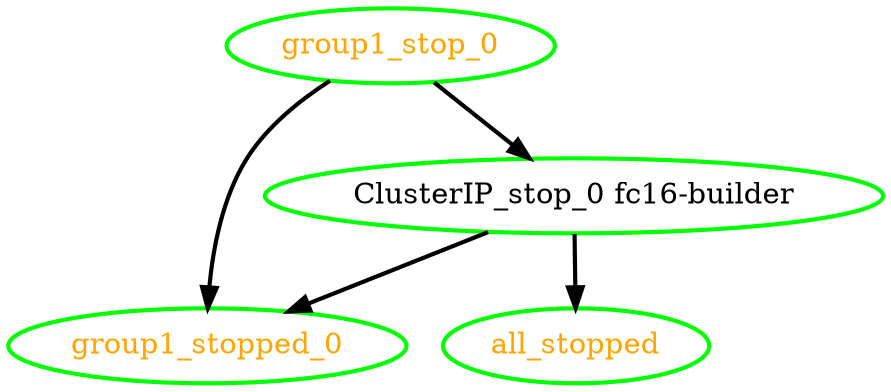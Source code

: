  digraph "g" {
"group1_stopped_0" [ style=bold color="green" fontcolor="orange"]
"group1_stop_0" [ style=bold color="green" fontcolor="orange"]
"ClusterIP_stop_0 fc16-builder" [ style=bold color="green" fontcolor="black"]
"all_stopped" [ style=bold color="green" fontcolor="orange"]
"ClusterIP_stop_0 fc16-builder" -> "group1_stopped_0" [ style = bold]
"group1_stop_0" -> "group1_stopped_0" [ style = bold]
"group1_stop_0" -> "ClusterIP_stop_0 fc16-builder" [ style = bold]
"ClusterIP_stop_0 fc16-builder" -> "all_stopped" [ style = bold]
}
